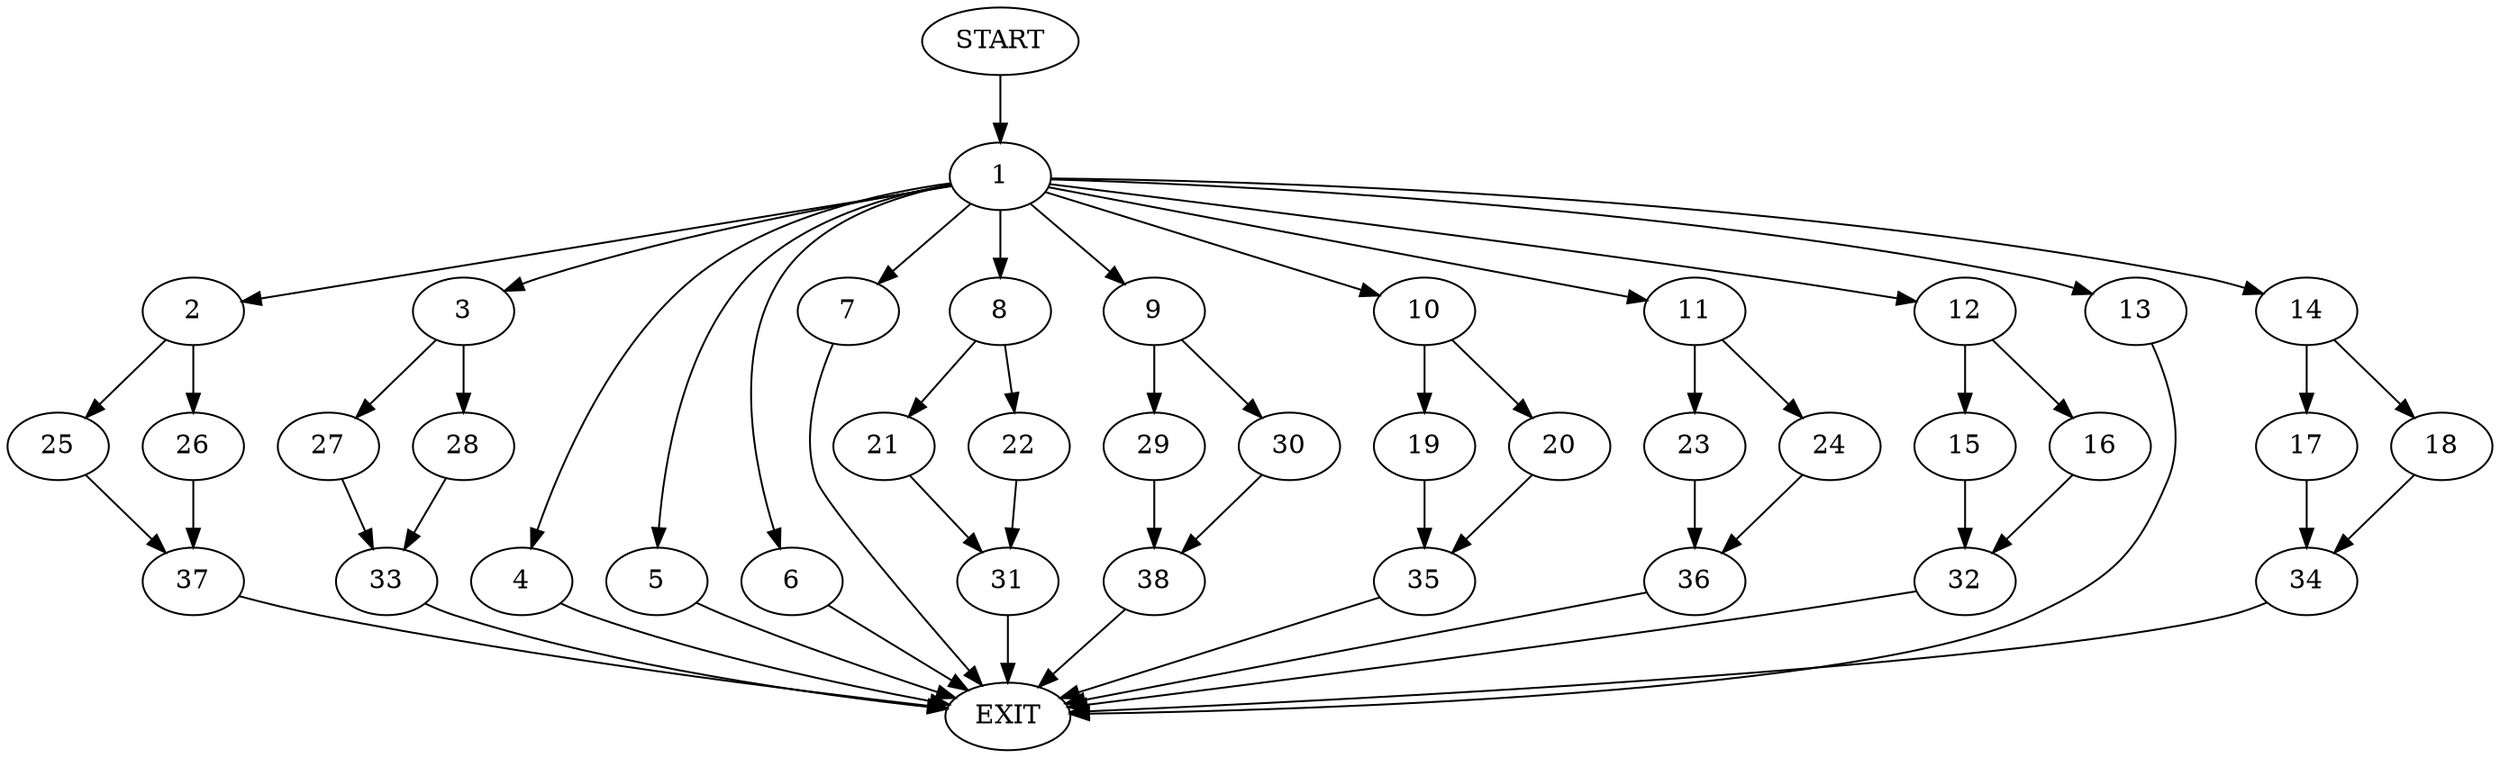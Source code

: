 digraph {
0 [label="START"]
39 [label="EXIT"]
0 -> 1
1 -> 2
1 -> 3
1 -> 4
1 -> 5
1 -> 6
1 -> 7
1 -> 8
1 -> 9
1 -> 10
1 -> 11
1 -> 12
1 -> 13
1 -> 14
12 -> 15
12 -> 16
14 -> 17
14 -> 18
13 -> 39
10 -> 19
10 -> 20
7 -> 39
8 -> 21
8 -> 22
4 -> 39
11 -> 23
11 -> 24
6 -> 39
5 -> 39
2 -> 25
2 -> 26
3 -> 27
3 -> 28
9 -> 29
9 -> 30
22 -> 31
21 -> 31
31 -> 39
15 -> 32
16 -> 32
32 -> 39
28 -> 33
27 -> 33
33 -> 39
17 -> 34
18 -> 34
34 -> 39
19 -> 35
20 -> 35
35 -> 39
24 -> 36
23 -> 36
36 -> 39
26 -> 37
25 -> 37
37 -> 39
29 -> 38
30 -> 38
38 -> 39
}
